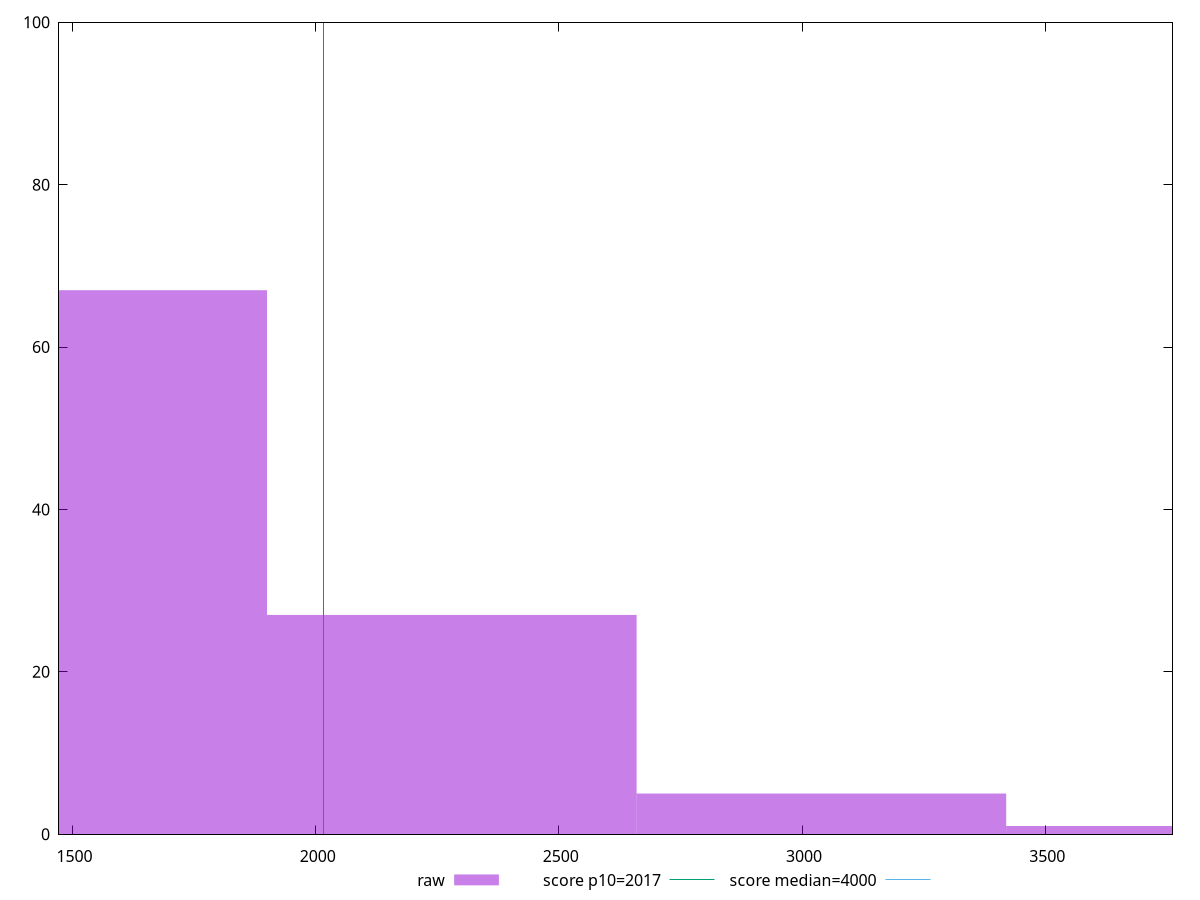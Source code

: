 reset

$raw <<EOF
3039.8795251307747 5
3799.8494064134684 1
2279.909643848081 27
1519.9397625653874 67
EOF

set key outside below
set boxwidth 759.9698812826937
set xrange [1472.1719999999998:3761.8519999999944]
set yrange [0:100]
set trange [0:100]
set style fill transparent solid 0.5 noborder

set parametric
set terminal svg size 640, 490 enhanced background rgb 'white'
set output "report_00019_2021-02-10T18-14-37.922Z//mainthread-work-breakdown/samples/pages+cached/raw/histogram.svg"

plot $raw title "raw" with boxes, \
     2017,t title "score p10=2017", \
     4000,t title "score median=4000"

reset
